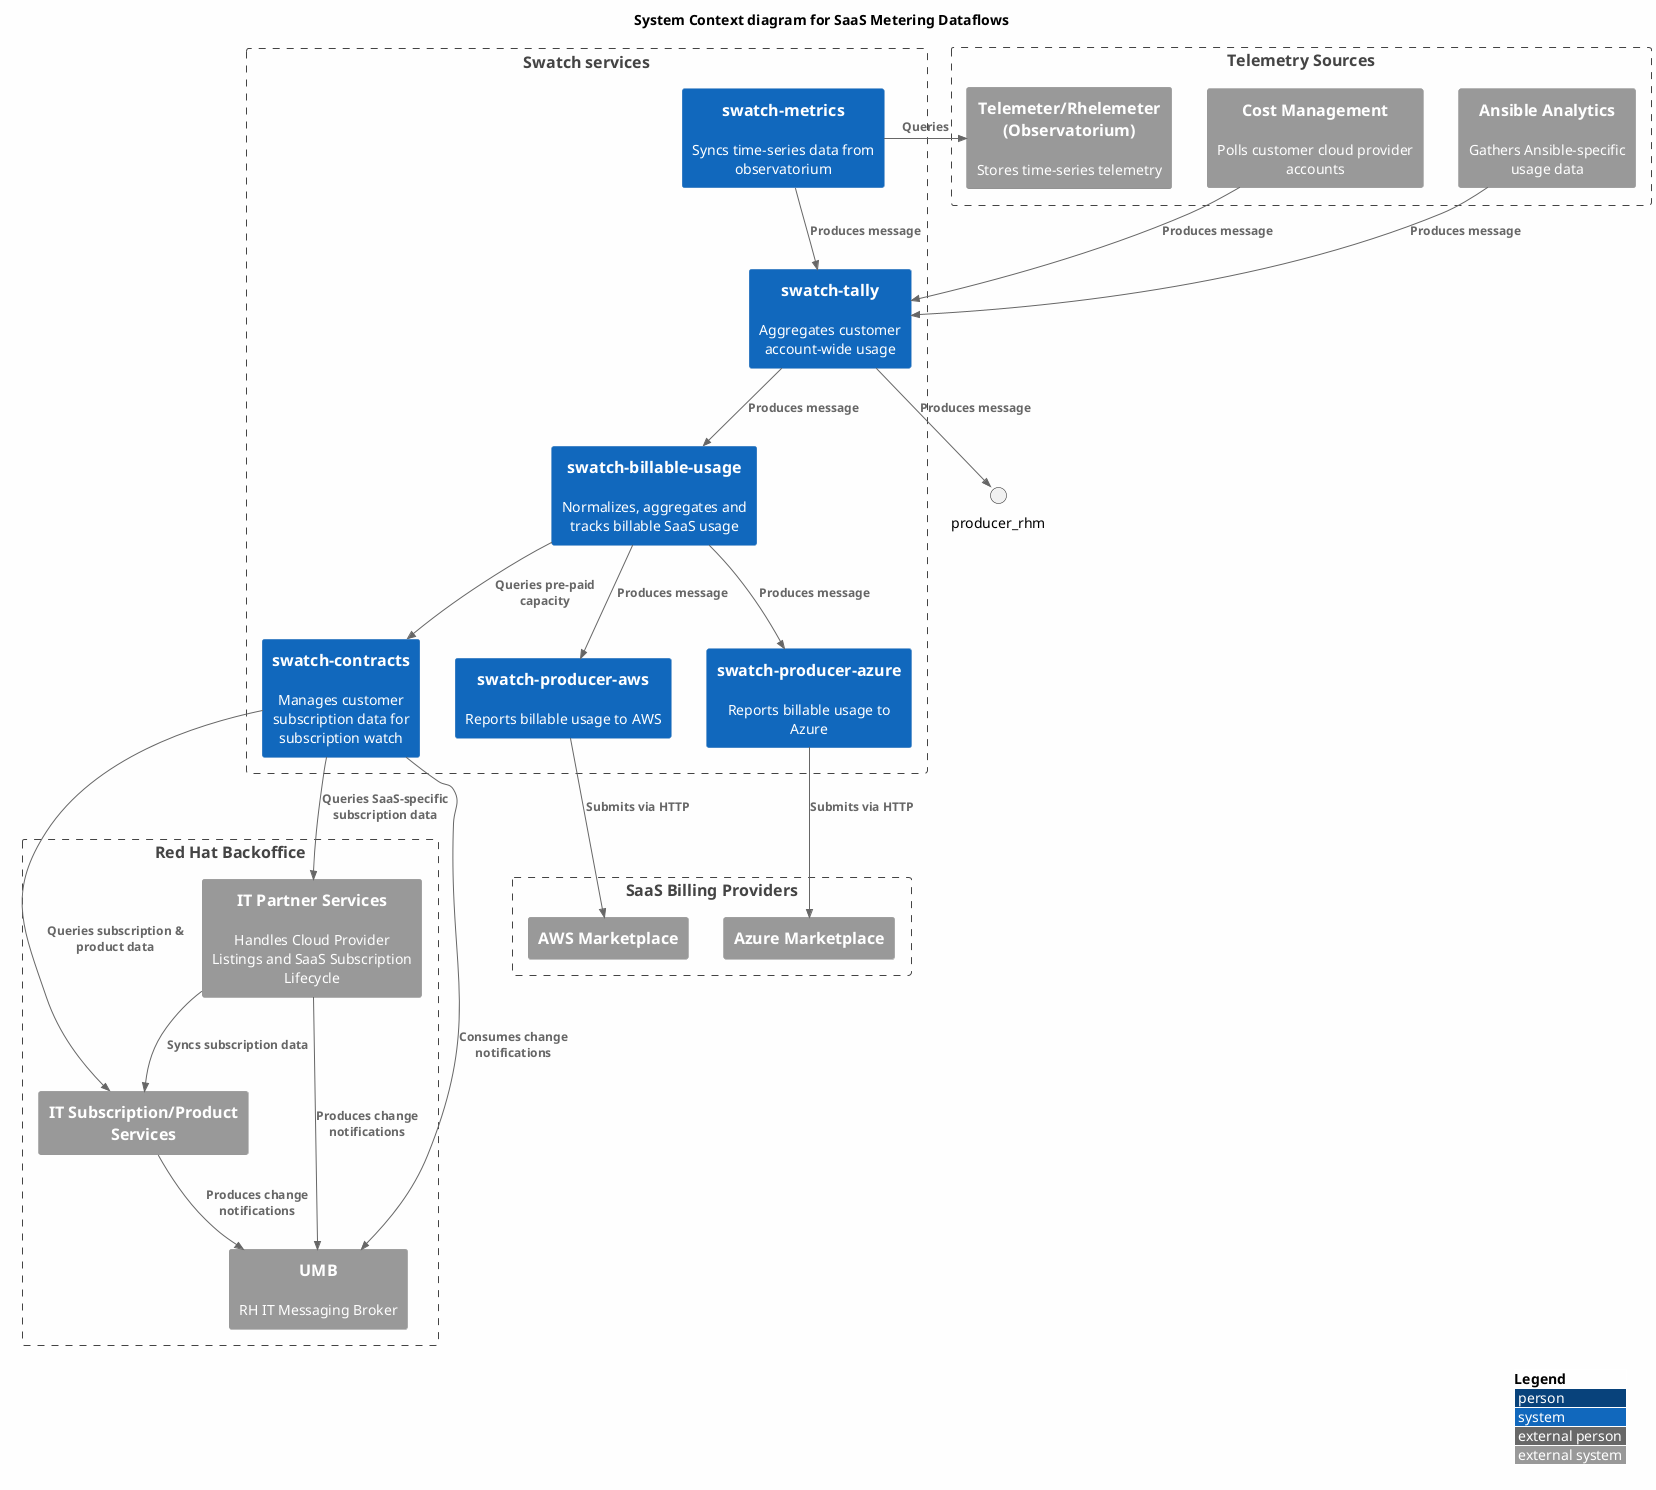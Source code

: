 @startuml
!include <C4/C4_Context>

' see https://forum.plantuml.net/8356/white-backgrounds-are-rendered-transparent-in-svg
skinparam backgroundColor #FEFEFE

LAYOUT_WITH_LEGEND()
'LAYOUT_LEFT_RIGHT()

title System Context diagram for SaaS Metering Dataflows

Boundary(backoffice, "Red Hat Backoffice") {
  System_Ext(subprod, "IT Subscription/Product Services")
  System_Ext(umb, "UMB", "RH IT Messaging Broker")
  System_Ext(partnergw, "IT Partner Services", "Handles Cloud Provider Listings and SaaS Subscription Lifecycle")
}

Boundary(telemetry, "Telemetry Sources") {
  System_Ext(observatorium, "Telemeter/Rhelemeter (Observatorium)", "Stores time-series telemetry")
  System_Ext(cost, "Cost Management", "Polls customer cloud provider accounts")
  System_Ext(ansible, "Ansible Analytics", "Gathers Ansible-specific usage data")
}
Boundary(swatch, "Swatch services") {
  System(contracts, "swatch-contracts", "Manages customer subscription data for subscription watch")
  System(metrics, "swatch-metrics", "Syncs time-series data from observatorium")
  System(tally, "swatch-tally", "Aggregates customer account-wide usage")
  System(billable_usage, "swatch-billable-usage", "Normalizes, aggregates and tracks billable SaaS usage")
  System(producer_aws, "swatch-producer-aws", "Reports billable usage to AWS")
  System(producer_azure, "swatch-producer-azure", "Reports billable usage to Azure")
}

Boundary(cloud_providers, "SaaS Billing Providers") {
  System_Ext(aws, "AWS Marketplace")
  System_Ext(azure, "Azure Marketplace")
}

Rel(metrics, observatorium, "Queries")
Rel(metrics, tally, "Produces message")
Rel(cost, tally, "Produces message")
Rel(ansible, tally, "Produces message")
Rel(partnergw, subprod, "Syncs subscription data")
Rel(partnergw, umb, "Produces change notifications")
Rel(subprod, umb, "Produces change notifications")
Rel(contracts, umb, "Consumes change notifications")
Rel(contracts, subprod, "Queries subscription & product data")
Rel(contracts, partnergw, "Queries SaaS-specific subscription data")
Rel(tally, billable_usage, "Produces message")
Rel(billable_usage, producer_aws, "Produces message")
Rel(billable_usage, producer_azure, "Produces message")
Rel(billable_usage, contracts, "Queries pre-paid capacity")
Rel(tally, producer_rhm, "Produces message")
Rel(producer_aws, aws, "Submits via HTTP")
Rel(producer_azure, azure, "Submits via HTTP")

@enduml
